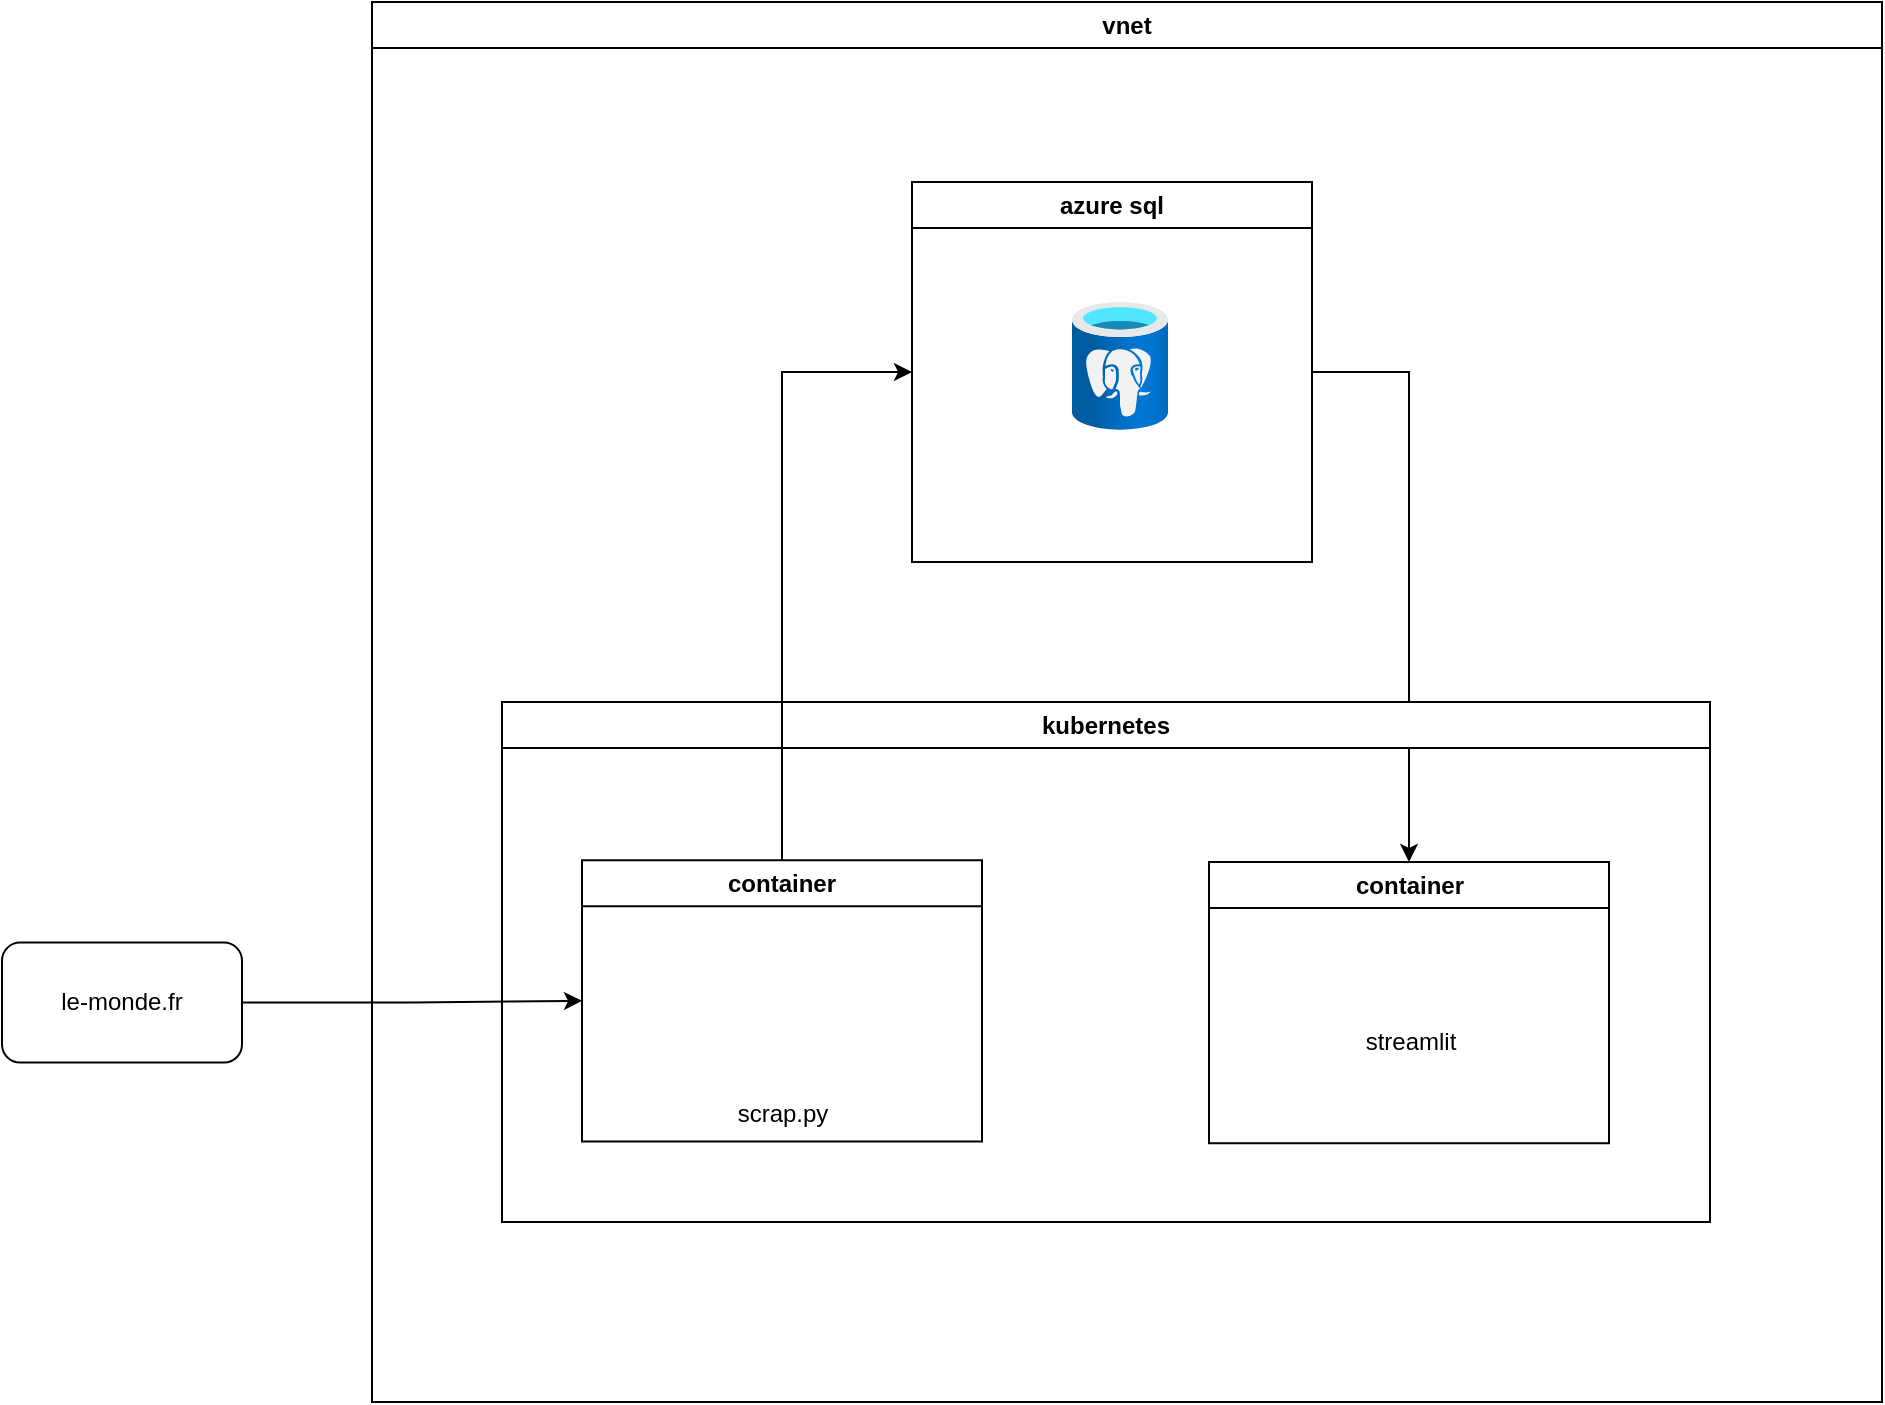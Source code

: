 <mxfile version="20.8.11" type="device"><diagram name="Page-1" id="c_ZCJNDN84q99_T3_w0r"><mxGraphModel dx="1434" dy="1859" grid="1" gridSize="10" guides="1" tooltips="1" connect="1" arrows="1" fold="1" page="1" pageScale="1" pageWidth="850" pageHeight="1100" math="0" shadow="0"><root><mxCell id="0"/><mxCell id="1" parent="0"/><mxCell id="ZjNlUAodU7pVC0Oni_or-2" value="" style="aspect=fixed;html=1;points=[];align=center;image;fontSize=12;image=img/lib/azure2/databases/Azure_Database_PostgreSQL_Server.svg;" vertex="1" parent="1"><mxGeometry x="575" y="-40" width="48" height="64" as="geometry"/></mxCell><mxCell id="ZjNlUAodU7pVC0Oni_or-16" style="edgeStyle=orthogonalEdgeStyle;rounded=0;orthogonalLoop=1;jettySize=auto;html=1;exitX=1;exitY=0.5;exitDx=0;exitDy=0;entryX=0.5;entryY=0;entryDx=0;entryDy=0;" edge="1" parent="1" source="ZjNlUAodU7pVC0Oni_or-3" target="ZjNlUAodU7pVC0Oni_or-12"><mxGeometry relative="1" as="geometry"/></mxCell><mxCell id="ZjNlUAodU7pVC0Oni_or-3" value="azure sql" style="swimlane;whiteSpace=wrap;html=1;" vertex="1" parent="1"><mxGeometry x="495" y="-100" width="200" height="190" as="geometry"/></mxCell><mxCell id="ZjNlUAodU7pVC0Oni_or-15" style="edgeStyle=orthogonalEdgeStyle;rounded=0;orthogonalLoop=1;jettySize=auto;html=1;exitX=1;exitY=0.5;exitDx=0;exitDy=0;entryX=0;entryY=0.5;entryDx=0;entryDy=0;" edge="1" parent="1" source="ZjNlUAodU7pVC0Oni_or-4" target="ZjNlUAodU7pVC0Oni_or-11"><mxGeometry relative="1" as="geometry"/></mxCell><mxCell id="ZjNlUAodU7pVC0Oni_or-4" value="&lt;div&gt;le-monde.fr&lt;/div&gt;" style="rounded=1;whiteSpace=wrap;html=1;" vertex="1" parent="1"><mxGeometry x="40" y="280.29" width="120" height="60" as="geometry"/></mxCell><mxCell id="ZjNlUAodU7pVC0Oni_or-7" value="kubernetes" style="swimlane;whiteSpace=wrap;html=1;" vertex="1" parent="1"><mxGeometry x="290" y="160" width="604" height="260" as="geometry"/></mxCell><mxCell id="ZjNlUAodU7pVC0Oni_or-5" value="" style="shape=image;imageAspect=0;aspect=fixed;verticalLabelPosition=bottom;verticalAlign=top;image=https://upload.wikimedia.org/wikipedia/commons/thumb/c/c3/Python-logo-notext.svg/1200px-Python-logo-notext.svg.png;" vertex="1" parent="ZjNlUAodU7pVC0Oni_or-7"><mxGeometry x="107.5" y="119.42" width="65" height="71.16" as="geometry"/></mxCell><mxCell id="ZjNlUAodU7pVC0Oni_or-6" value="scrap.py" style="text;html=1;align=center;verticalAlign=middle;resizable=0;points=[];autosize=1;strokeColor=none;fillColor=none;" vertex="1" parent="ZjNlUAodU7pVC0Oni_or-7"><mxGeometry x="105" y="190.58" width="70" height="30" as="geometry"/></mxCell><mxCell id="ZjNlUAodU7pVC0Oni_or-11" value="container" style="swimlane;whiteSpace=wrap;html=1;" vertex="1" parent="ZjNlUAodU7pVC0Oni_or-7"><mxGeometry x="40" y="79.13" width="200" height="140.58" as="geometry"/></mxCell><mxCell id="ZjNlUAodU7pVC0Oni_or-12" value="container" style="swimlane;whiteSpace=wrap;html=1;" vertex="1" parent="ZjNlUAodU7pVC0Oni_or-7"><mxGeometry x="353.5" y="80" width="200" height="140.58" as="geometry"/></mxCell><mxCell id="ZjNlUAodU7pVC0Oni_or-13" value="streamlit" style="text;html=1;align=center;verticalAlign=middle;resizable=0;points=[];autosize=1;strokeColor=none;fillColor=none;" vertex="1" parent="ZjNlUAodU7pVC0Oni_or-12"><mxGeometry x="65" y="75.29" width="70" height="30" as="geometry"/></mxCell><mxCell id="ZjNlUAodU7pVC0Oni_or-9" style="edgeStyle=orthogonalEdgeStyle;rounded=0;orthogonalLoop=1;jettySize=auto;html=1;entryX=0;entryY=0.5;entryDx=0;entryDy=0;exitX=0.5;exitY=0;exitDx=0;exitDy=0;" edge="1" parent="1" source="ZjNlUAodU7pVC0Oni_or-11" target="ZjNlUAodU7pVC0Oni_or-3"><mxGeometry relative="1" as="geometry"><mxPoint x="370" y="70" as="sourcePoint"/></mxGeometry></mxCell><mxCell id="ZjNlUAodU7pVC0Oni_or-17" value="vnet" style="swimlane;whiteSpace=wrap;html=1;" vertex="1" parent="1"><mxGeometry x="225" y="-190" width="755" height="700" as="geometry"/></mxCell></root></mxGraphModel></diagram></mxfile>